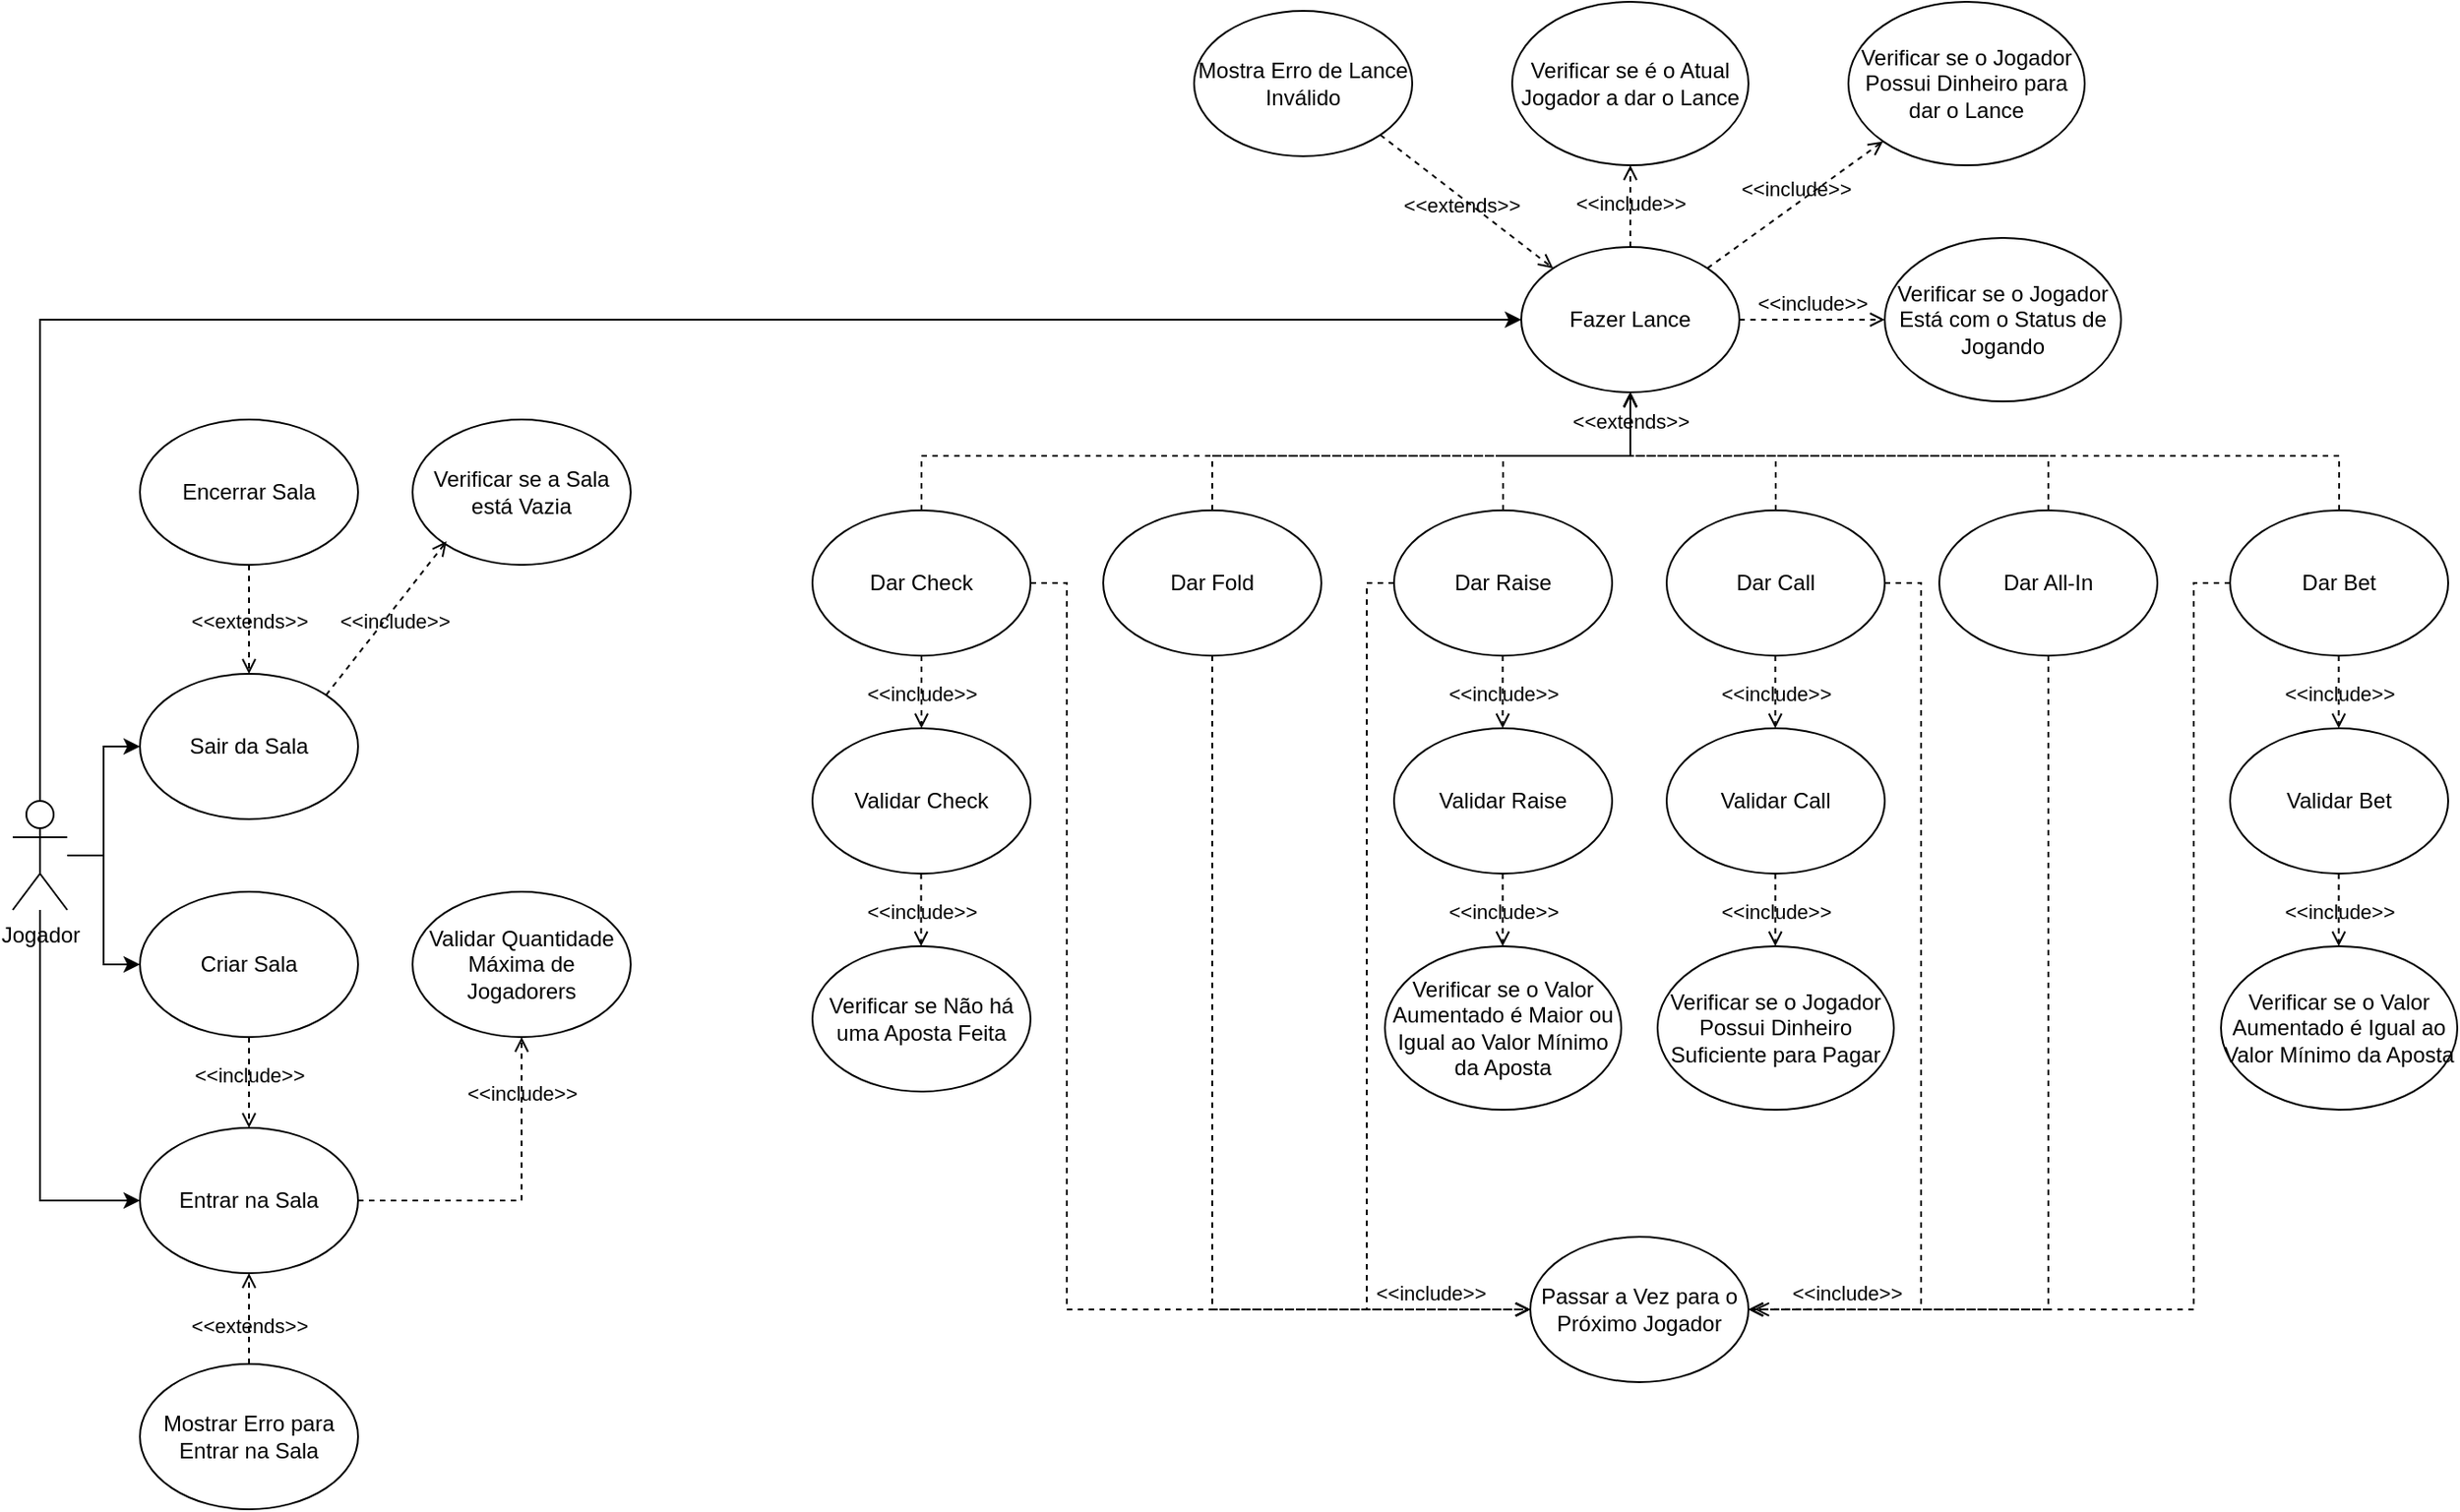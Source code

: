 <mxfile version="21.6.9" type="github">
  <diagram name="Page-1" id="rut9_6CQOEPtHjp8Rf0L">
    <mxGraphModel dx="976" dy="1559" grid="1" gridSize="10" guides="1" tooltips="1" connect="1" arrows="1" fold="1" page="1" pageScale="1" pageWidth="850" pageHeight="1100" math="0" shadow="0">
      <root>
        <mxCell id="0" />
        <mxCell id="1" parent="0" />
        <mxCell id="spJ10TGmZAzzF4JB76id-32" style="edgeStyle=orthogonalEdgeStyle;rounded=0;orthogonalLoop=1;jettySize=auto;html=1;" edge="1" parent="1" source="spJ10TGmZAzzF4JB76id-1" target="spJ10TGmZAzzF4JB76id-4">
          <mxGeometry relative="1" as="geometry" />
        </mxCell>
        <mxCell id="spJ10TGmZAzzF4JB76id-33" style="edgeStyle=orthogonalEdgeStyle;rounded=0;orthogonalLoop=1;jettySize=auto;html=1;entryX=0;entryY=0.5;entryDx=0;entryDy=0;" edge="1" parent="1" source="spJ10TGmZAzzF4JB76id-1" target="spJ10TGmZAzzF4JB76id-3">
          <mxGeometry relative="1" as="geometry" />
        </mxCell>
        <mxCell id="spJ10TGmZAzzF4JB76id-34" style="edgeStyle=orthogonalEdgeStyle;rounded=0;orthogonalLoop=1;jettySize=auto;html=1;entryX=0;entryY=0.5;entryDx=0;entryDy=0;" edge="1" parent="1" source="spJ10TGmZAzzF4JB76id-1" target="spJ10TGmZAzzF4JB76id-2">
          <mxGeometry relative="1" as="geometry">
            <Array as="points">
              <mxPoint x="85" y="530" />
            </Array>
          </mxGeometry>
        </mxCell>
        <mxCell id="spJ10TGmZAzzF4JB76id-35" style="edgeStyle=orthogonalEdgeStyle;rounded=0;orthogonalLoop=1;jettySize=auto;html=1;entryX=0;entryY=0.5;entryDx=0;entryDy=0;" edge="1" parent="1" source="spJ10TGmZAzzF4JB76id-1" target="spJ10TGmZAzzF4JB76id-5">
          <mxGeometry relative="1" as="geometry">
            <Array as="points">
              <mxPoint x="85" y="45" />
            </Array>
          </mxGeometry>
        </mxCell>
        <mxCell id="spJ10TGmZAzzF4JB76id-1" value="Jogador&lt;br&gt;" style="shape=umlActor;verticalLabelPosition=bottom;verticalAlign=top;html=1;outlineConnect=0;" vertex="1" parent="1">
          <mxGeometry x="70" y="310" width="30" height="60" as="geometry" />
        </mxCell>
        <mxCell id="spJ10TGmZAzzF4JB76id-2" value="Entrar na Sala" style="ellipse;whiteSpace=wrap;html=1;" vertex="1" parent="1">
          <mxGeometry x="140" y="490" width="120" height="80" as="geometry" />
        </mxCell>
        <mxCell id="spJ10TGmZAzzF4JB76id-3" value="Sair da Sala" style="ellipse;whiteSpace=wrap;html=1;" vertex="1" parent="1">
          <mxGeometry x="140" y="240" width="120" height="80" as="geometry" />
        </mxCell>
        <mxCell id="spJ10TGmZAzzF4JB76id-4" value="Criar Sala" style="ellipse;whiteSpace=wrap;html=1;" vertex="1" parent="1">
          <mxGeometry x="140" y="360" width="120" height="80" as="geometry" />
        </mxCell>
        <mxCell id="spJ10TGmZAzzF4JB76id-5" value="Fazer Lance" style="ellipse;whiteSpace=wrap;html=1;" vertex="1" parent="1">
          <mxGeometry x="900" y="5" width="120" height="80" as="geometry" />
        </mxCell>
        <mxCell id="spJ10TGmZAzzF4JB76id-7" value="Encerrar Sala" style="ellipse;whiteSpace=wrap;html=1;" vertex="1" parent="1">
          <mxGeometry x="140" y="100" width="120" height="80" as="geometry" />
        </mxCell>
        <mxCell id="spJ10TGmZAzzF4JB76id-10" value="Verificar se a Sala está Vazia" style="ellipse;whiteSpace=wrap;html=1;" vertex="1" parent="1">
          <mxGeometry x="290" y="100" width="120" height="80" as="geometry" />
        </mxCell>
        <mxCell id="spJ10TGmZAzzF4JB76id-11" value="Validar Quantidade Máxima de Jogadorers" style="ellipse;whiteSpace=wrap;html=1;" vertex="1" parent="1">
          <mxGeometry x="290" y="360" width="120" height="80" as="geometry" />
        </mxCell>
        <mxCell id="spJ10TGmZAzzF4JB76id-12" value="Mostrar Erro para Entrar na Sala" style="ellipse;whiteSpace=wrap;html=1;" vertex="1" parent="1">
          <mxGeometry x="140" y="620" width="120" height="80" as="geometry" />
        </mxCell>
        <mxCell id="spJ10TGmZAzzF4JB76id-13" value="Mostra Erro de Lance Inválido" style="ellipse;whiteSpace=wrap;html=1;" vertex="1" parent="1">
          <mxGeometry x="720" y="-125" width="120" height="80" as="geometry" />
        </mxCell>
        <mxCell id="spJ10TGmZAzzF4JB76id-14" value="Verificar se é o Atual Jogador a dar o Lance" style="ellipse;whiteSpace=wrap;html=1;" vertex="1" parent="1">
          <mxGeometry x="895" y="-130" width="130" height="90" as="geometry" />
        </mxCell>
        <mxCell id="spJ10TGmZAzzF4JB76id-15" value="Verificar se o Jogador Possui Dinheiro para dar o Lance" style="ellipse;whiteSpace=wrap;html=1;" vertex="1" parent="1">
          <mxGeometry x="1080" y="-130" width="130" height="90" as="geometry" />
        </mxCell>
        <mxCell id="spJ10TGmZAzzF4JB76id-16" value="Verificar se o Jogador Está com o Status de Jogando" style="ellipse;whiteSpace=wrap;html=1;" vertex="1" parent="1">
          <mxGeometry x="1100" width="130" height="90" as="geometry" />
        </mxCell>
        <mxCell id="spJ10TGmZAzzF4JB76id-17" value="Dar Check" style="ellipse;whiteSpace=wrap;html=1;" vertex="1" parent="1">
          <mxGeometry x="510" y="150" width="120" height="80" as="geometry" />
        </mxCell>
        <mxCell id="spJ10TGmZAzzF4JB76id-18" value="Dar Fold" style="ellipse;whiteSpace=wrap;html=1;" vertex="1" parent="1">
          <mxGeometry x="670" y="150" width="120" height="80" as="geometry" />
        </mxCell>
        <mxCell id="spJ10TGmZAzzF4JB76id-19" value="Dar Raise" style="ellipse;whiteSpace=wrap;html=1;" vertex="1" parent="1">
          <mxGeometry x="830" y="150" width="120" height="80" as="geometry" />
        </mxCell>
        <mxCell id="spJ10TGmZAzzF4JB76id-20" value="Dar Call" style="ellipse;whiteSpace=wrap;html=1;" vertex="1" parent="1">
          <mxGeometry x="980" y="150" width="120" height="80" as="geometry" />
        </mxCell>
        <mxCell id="spJ10TGmZAzzF4JB76id-21" value="Dar All-In" style="ellipse;whiteSpace=wrap;html=1;" vertex="1" parent="1">
          <mxGeometry x="1130" y="150" width="120" height="80" as="geometry" />
        </mxCell>
        <mxCell id="spJ10TGmZAzzF4JB76id-22" value="Dar Bet" style="ellipse;whiteSpace=wrap;html=1;" vertex="1" parent="1">
          <mxGeometry x="1290" y="150" width="120" height="80" as="geometry" />
        </mxCell>
        <mxCell id="spJ10TGmZAzzF4JB76id-23" value="Validar Check" style="ellipse;whiteSpace=wrap;html=1;" vertex="1" parent="1">
          <mxGeometry x="510" y="270" width="120" height="80" as="geometry" />
        </mxCell>
        <mxCell id="spJ10TGmZAzzF4JB76id-24" value="Validar Raise" style="ellipse;whiteSpace=wrap;html=1;" vertex="1" parent="1">
          <mxGeometry x="830" y="270" width="120" height="80" as="geometry" />
        </mxCell>
        <mxCell id="spJ10TGmZAzzF4JB76id-25" value="Verificar se Não há uma Aposta Feita" style="ellipse;whiteSpace=wrap;html=1;" vertex="1" parent="1">
          <mxGeometry x="510" y="390" width="120" height="80" as="geometry" />
        </mxCell>
        <mxCell id="spJ10TGmZAzzF4JB76id-26" value="Verificar se o Valor Aumentado é Maior ou Igual ao Valor Mínimo da Aposta" style="ellipse;whiteSpace=wrap;html=1;" vertex="1" parent="1">
          <mxGeometry x="825" y="390" width="130" height="90" as="geometry" />
        </mxCell>
        <mxCell id="spJ10TGmZAzzF4JB76id-27" value="Validar Call" style="ellipse;whiteSpace=wrap;html=1;" vertex="1" parent="1">
          <mxGeometry x="980" y="270" width="120" height="80" as="geometry" />
        </mxCell>
        <mxCell id="spJ10TGmZAzzF4JB76id-28" value="Verificar se o Jogador Possui Dinheiro Suficiente para Pagar" style="ellipse;whiteSpace=wrap;html=1;" vertex="1" parent="1">
          <mxGeometry x="975" y="390" width="130" height="90" as="geometry" />
        </mxCell>
        <mxCell id="spJ10TGmZAzzF4JB76id-29" value="Validar Bet" style="ellipse;whiteSpace=wrap;html=1;" vertex="1" parent="1">
          <mxGeometry x="1290" y="270" width="120" height="80" as="geometry" />
        </mxCell>
        <mxCell id="spJ10TGmZAzzF4JB76id-30" value="Verificar se o Valor Aumentado é Igual ao Valor Mínimo da Aposta" style="ellipse;whiteSpace=wrap;html=1;" vertex="1" parent="1">
          <mxGeometry x="1285" y="390" width="130" height="90" as="geometry" />
        </mxCell>
        <mxCell id="spJ10TGmZAzzF4JB76id-31" value="Passar a Vez para o Próximo Jogador" style="ellipse;whiteSpace=wrap;html=1;" vertex="1" parent="1">
          <mxGeometry x="905" y="550" width="120" height="80" as="geometry" />
        </mxCell>
        <mxCell id="spJ10TGmZAzzF4JB76id-47" value="&amp;lt;&amp;lt;extends&amp;gt;&amp;gt;" style="html=1;verticalAlign=bottom;labelBackgroundColor=none;endArrow=open;endFill=0;dashed=1;rounded=0;exitX=0.5;exitY=1;exitDx=0;exitDy=0;entryX=0.5;entryY=0;entryDx=0;entryDy=0;" edge="1" parent="1" source="spJ10TGmZAzzF4JB76id-7" target="spJ10TGmZAzzF4JB76id-3">
          <mxGeometry x="0.333" width="160" relative="1" as="geometry">
            <mxPoint x="220" y="230" as="sourcePoint" />
            <mxPoint x="380" y="230" as="targetPoint" />
            <mxPoint as="offset" />
          </mxGeometry>
        </mxCell>
        <mxCell id="spJ10TGmZAzzF4JB76id-49" value="&amp;lt;&amp;lt;extends&amp;gt;&amp;gt;" style="html=1;verticalAlign=bottom;labelBackgroundColor=none;endArrow=open;endFill=0;dashed=1;rounded=0;exitX=0.5;exitY=0;exitDx=0;exitDy=0;" edge="1" parent="1" source="spJ10TGmZAzzF4JB76id-12" target="spJ10TGmZAzzF4JB76id-2">
          <mxGeometry x="-0.5" width="160" relative="1" as="geometry">
            <mxPoint x="345" y="550.0" as="sourcePoint" />
            <mxPoint x="505" y="550.0" as="targetPoint" />
            <mxPoint as="offset" />
          </mxGeometry>
        </mxCell>
        <mxCell id="spJ10TGmZAzzF4JB76id-50" value="&amp;lt;&amp;lt;include&amp;gt;&amp;gt;" style="html=1;verticalAlign=bottom;labelBackgroundColor=none;endArrow=open;endFill=0;dashed=1;rounded=0;exitX=0.5;exitY=1;exitDx=0;exitDy=0;" edge="1" parent="1" source="spJ10TGmZAzzF4JB76id-4" target="spJ10TGmZAzzF4JB76id-2">
          <mxGeometry x="0.2" width="160" relative="1" as="geometry">
            <mxPoint x="290" y="480.0" as="sourcePoint" />
            <mxPoint x="450" y="480.0" as="targetPoint" />
            <mxPoint as="offset" />
          </mxGeometry>
        </mxCell>
        <mxCell id="spJ10TGmZAzzF4JB76id-53" value="&amp;lt;&amp;lt;include&amp;gt;&amp;gt;" style="html=1;verticalAlign=bottom;labelBackgroundColor=none;endArrow=open;endFill=0;dashed=1;rounded=0;exitX=1;exitY=0.5;exitDx=0;exitDy=0;entryX=0.5;entryY=1;entryDx=0;entryDy=0;" edge="1" parent="1" source="spJ10TGmZAzzF4JB76id-2" target="spJ10TGmZAzzF4JB76id-11">
          <mxGeometry x="0.556" width="160" relative="1" as="geometry">
            <mxPoint x="210" y="450" as="sourcePoint" />
            <mxPoint x="210" y="500" as="targetPoint" />
            <mxPoint as="offset" />
            <Array as="points">
              <mxPoint x="350" y="530" />
            </Array>
          </mxGeometry>
        </mxCell>
        <mxCell id="spJ10TGmZAzzF4JB76id-55" value="&amp;lt;&amp;lt;extends&amp;gt;&amp;gt;" style="html=1;verticalAlign=bottom;labelBackgroundColor=none;endArrow=open;endFill=0;dashed=1;rounded=0;entryX=0;entryY=0;entryDx=0;entryDy=0;exitX=1;exitY=1;exitDx=0;exitDy=0;" edge="1" parent="1" source="spJ10TGmZAzzF4JB76id-13" target="spJ10TGmZAzzF4JB76id-5">
          <mxGeometry x="0.075" y="-10" width="160" relative="1" as="geometry">
            <mxPoint x="780" y="-40" as="sourcePoint" />
            <mxPoint x="860" y="-10" as="targetPoint" />
            <mxPoint as="offset" />
          </mxGeometry>
        </mxCell>
        <mxCell id="spJ10TGmZAzzF4JB76id-56" value="&amp;lt;&amp;lt;include&amp;gt;&amp;gt;" style="html=1;verticalAlign=bottom;labelBackgroundColor=none;endArrow=open;endFill=0;dashed=1;rounded=0;exitX=0.5;exitY=0;exitDx=0;exitDy=0;" edge="1" parent="1" source="spJ10TGmZAzzF4JB76id-5" target="spJ10TGmZAzzF4JB76id-14">
          <mxGeometry x="-0.333" width="160" relative="1" as="geometry">
            <mxPoint x="980" y="40.0" as="sourcePoint" />
            <mxPoint x="1140" y="40.0" as="targetPoint" />
            <mxPoint as="offset" />
          </mxGeometry>
        </mxCell>
        <mxCell id="spJ10TGmZAzzF4JB76id-57" value="&amp;lt;&amp;lt;include&amp;gt;&amp;gt;" style="html=1;verticalAlign=bottom;labelBackgroundColor=none;endArrow=open;endFill=0;dashed=1;rounded=0;exitX=1;exitY=0.5;exitDx=0;exitDy=0;entryX=0;entryY=0.5;entryDx=0;entryDy=0;" edge="1" parent="1" source="spJ10TGmZAzzF4JB76id-5" target="spJ10TGmZAzzF4JB76id-16">
          <mxGeometry width="160" relative="1" as="geometry">
            <mxPoint x="980" y="40.0" as="sourcePoint" />
            <mxPoint x="1080" y="45" as="targetPoint" />
            <mxPoint as="offset" />
          </mxGeometry>
        </mxCell>
        <mxCell id="spJ10TGmZAzzF4JB76id-59" value="&amp;lt;&amp;lt;include&amp;gt;&amp;gt;" style="html=1;verticalAlign=bottom;labelBackgroundColor=none;endArrow=open;endFill=0;dashed=1;rounded=0;exitX=1;exitY=0;exitDx=0;exitDy=0;entryX=0;entryY=1;entryDx=0;entryDy=0;" edge="1" parent="1" source="spJ10TGmZAzzF4JB76id-5" target="spJ10TGmZAzzF4JB76id-15">
          <mxGeometry width="160" relative="1" as="geometry">
            <mxPoint x="980" y="40.0" as="sourcePoint" />
            <mxPoint x="1140" y="40.0" as="targetPoint" />
          </mxGeometry>
        </mxCell>
        <mxCell id="spJ10TGmZAzzF4JB76id-60" value="&amp;lt;&amp;lt;include&amp;gt;&amp;gt;" style="html=1;verticalAlign=bottom;labelBackgroundColor=none;endArrow=open;endFill=0;dashed=1;rounded=0;entryX=0.156;entryY=0.838;entryDx=0;entryDy=0;entryPerimeter=0;exitX=1;exitY=0;exitDx=0;exitDy=0;" edge="1" parent="1" source="spJ10TGmZAzzF4JB76id-3" target="spJ10TGmZAzzF4JB76id-10">
          <mxGeometry x="-0.105" y="-10" width="160" relative="1" as="geometry">
            <mxPoint x="200" y="210.0" as="sourcePoint" />
            <mxPoint x="360" y="210.0" as="targetPoint" />
            <mxPoint as="offset" />
          </mxGeometry>
        </mxCell>
        <mxCell id="spJ10TGmZAzzF4JB76id-74" value="" style="html=1;verticalAlign=bottom;labelBackgroundColor=none;endArrow=open;endFill=0;dashed=1;rounded=0;exitX=0.5;exitY=0;exitDx=0;exitDy=0;entryX=0.5;entryY=1;entryDx=0;entryDy=0;" edge="1" parent="1" source="spJ10TGmZAzzF4JB76id-17" target="spJ10TGmZAzzF4JB76id-5">
          <mxGeometry width="160" relative="1" as="geometry">
            <mxPoint x="460" y="140" as="sourcePoint" />
            <mxPoint x="960" y="90" as="targetPoint" />
            <Array as="points">
              <mxPoint x="570" y="120" />
              <mxPoint x="960" y="120" />
            </Array>
          </mxGeometry>
        </mxCell>
        <mxCell id="spJ10TGmZAzzF4JB76id-75" value="" style="html=1;verticalAlign=bottom;labelBackgroundColor=none;endArrow=open;endFill=0;dashed=1;rounded=0;exitX=0.5;exitY=0;exitDx=0;exitDy=0;entryX=0.5;entryY=1;entryDx=0;entryDy=0;" edge="1" parent="1" source="spJ10TGmZAzzF4JB76id-18" target="spJ10TGmZAzzF4JB76id-5">
          <mxGeometry width="160" relative="1" as="geometry">
            <mxPoint x="580" y="160" as="sourcePoint" />
            <mxPoint x="950" y="90" as="targetPoint" />
            <Array as="points">
              <mxPoint x="730" y="120" />
              <mxPoint x="960" y="120" />
            </Array>
          </mxGeometry>
        </mxCell>
        <mxCell id="spJ10TGmZAzzF4JB76id-76" value="" style="html=1;verticalAlign=bottom;labelBackgroundColor=none;endArrow=open;endFill=0;dashed=1;rounded=0;exitX=0.5;exitY=0;exitDx=0;exitDy=0;entryX=0.5;entryY=1;entryDx=0;entryDy=0;" edge="1" parent="1" source="spJ10TGmZAzzF4JB76id-19" target="spJ10TGmZAzzF4JB76id-5">
          <mxGeometry width="160" relative="1" as="geometry">
            <mxPoint x="740" y="160" as="sourcePoint" />
            <mxPoint x="968" y="94" as="targetPoint" />
            <Array as="points">
              <mxPoint x="890" y="120" />
              <mxPoint x="960" y="120" />
            </Array>
          </mxGeometry>
        </mxCell>
        <mxCell id="spJ10TGmZAzzF4JB76id-78" value="&amp;lt;&amp;lt;extends&amp;gt;&amp;gt;" style="html=1;verticalAlign=bottom;labelBackgroundColor=none;endArrow=open;endFill=0;dashed=1;rounded=0;exitX=0.5;exitY=0;exitDx=0;exitDy=0;entryX=0.5;entryY=1;entryDx=0;entryDy=0;" edge="1" parent="1" source="spJ10TGmZAzzF4JB76id-20" target="spJ10TGmZAzzF4JB76id-5">
          <mxGeometry x="0.655" width="160" relative="1" as="geometry">
            <mxPoint x="900" y="160" as="sourcePoint" />
            <mxPoint x="960" y="80" as="targetPoint" />
            <Array as="points">
              <mxPoint x="1040" y="120" />
              <mxPoint x="960" y="120" />
            </Array>
            <mxPoint as="offset" />
          </mxGeometry>
        </mxCell>
        <mxCell id="spJ10TGmZAzzF4JB76id-79" value="" style="html=1;verticalAlign=bottom;labelBackgroundColor=none;endArrow=open;endFill=0;dashed=1;rounded=0;exitX=0.5;exitY=0;exitDx=0;exitDy=0;entryX=0.5;entryY=1;entryDx=0;entryDy=0;" edge="1" parent="1" source="spJ10TGmZAzzF4JB76id-21" target="spJ10TGmZAzzF4JB76id-5">
          <mxGeometry x="0.001" width="160" relative="1" as="geometry">
            <mxPoint x="1090" y="140" as="sourcePoint" />
            <mxPoint x="960" y="90" as="targetPoint" />
            <Array as="points">
              <mxPoint x="1190" y="120" />
              <mxPoint x="960" y="120" />
            </Array>
            <mxPoint as="offset" />
          </mxGeometry>
        </mxCell>
        <mxCell id="spJ10TGmZAzzF4JB76id-80" value="" style="html=1;verticalAlign=bottom;labelBackgroundColor=none;endArrow=open;endFill=0;dashed=1;rounded=0;entryX=0.5;entryY=1;entryDx=0;entryDy=0;exitX=0.5;exitY=0;exitDx=0;exitDy=0;" edge="1" parent="1" source="spJ10TGmZAzzF4JB76id-22" target="spJ10TGmZAzzF4JB76id-5">
          <mxGeometry width="160" relative="1" as="geometry">
            <mxPoint x="1200" y="150" as="sourcePoint" />
            <mxPoint x="967" y="86" as="targetPoint" />
            <Array as="points">
              <mxPoint x="1350" y="120" />
              <mxPoint x="960" y="120" />
            </Array>
          </mxGeometry>
        </mxCell>
        <mxCell id="spJ10TGmZAzzF4JB76id-85" value="&amp;lt;&amp;lt;include&amp;gt;&amp;gt;" style="html=1;verticalAlign=bottom;labelBackgroundColor=none;endArrow=open;endFill=0;dashed=1;rounded=0;exitX=0.5;exitY=1;exitDx=0;exitDy=0;" edge="1" parent="1" source="spJ10TGmZAzzF4JB76id-17" target="spJ10TGmZAzzF4JB76id-23">
          <mxGeometry x="0.5" width="160" relative="1" as="geometry">
            <mxPoint x="870" y="260" as="sourcePoint" />
            <mxPoint x="1030" y="260" as="targetPoint" />
            <mxPoint as="offset" />
          </mxGeometry>
        </mxCell>
        <mxCell id="spJ10TGmZAzzF4JB76id-86" value="&amp;lt;&amp;lt;include&amp;gt;&amp;gt;" style="html=1;verticalAlign=bottom;labelBackgroundColor=none;endArrow=open;endFill=0;dashed=1;rounded=0;exitX=0.5;exitY=1;exitDx=0;exitDy=0;" edge="1" parent="1">
          <mxGeometry x="0.5" width="160" relative="1" as="geometry">
            <mxPoint x="889.78" y="230" as="sourcePoint" />
            <mxPoint x="889.78" y="270" as="targetPoint" />
            <mxPoint as="offset" />
          </mxGeometry>
        </mxCell>
        <mxCell id="spJ10TGmZAzzF4JB76id-87" value="&amp;lt;&amp;lt;include&amp;gt;&amp;gt;" style="html=1;verticalAlign=bottom;labelBackgroundColor=none;endArrow=open;endFill=0;dashed=1;rounded=0;exitX=0.5;exitY=1;exitDx=0;exitDy=0;" edge="1" parent="1">
          <mxGeometry x="0.5" width="160" relative="1" as="geometry">
            <mxPoint x="1039.78" y="230" as="sourcePoint" />
            <mxPoint x="1039.78" y="270" as="targetPoint" />
            <mxPoint as="offset" />
          </mxGeometry>
        </mxCell>
        <mxCell id="spJ10TGmZAzzF4JB76id-88" value="&amp;lt;&amp;lt;include&amp;gt;&amp;gt;" style="html=1;verticalAlign=bottom;labelBackgroundColor=none;endArrow=open;endFill=0;dashed=1;rounded=0;exitX=0.5;exitY=1;exitDx=0;exitDy=0;" edge="1" parent="1">
          <mxGeometry x="0.5" width="160" relative="1" as="geometry">
            <mxPoint x="1349.78" y="230" as="sourcePoint" />
            <mxPoint x="1349.78" y="270" as="targetPoint" />
            <mxPoint as="offset" />
          </mxGeometry>
        </mxCell>
        <mxCell id="spJ10TGmZAzzF4JB76id-89" value="&amp;lt;&amp;lt;include&amp;gt;&amp;gt;" style="html=1;verticalAlign=bottom;labelBackgroundColor=none;endArrow=open;endFill=0;dashed=1;rounded=0;exitX=0.5;exitY=1;exitDx=0;exitDy=0;" edge="1" parent="1">
          <mxGeometry x="0.5" width="160" relative="1" as="geometry">
            <mxPoint x="569.79" y="350" as="sourcePoint" />
            <mxPoint x="569.79" y="390" as="targetPoint" />
            <mxPoint as="offset" />
          </mxGeometry>
        </mxCell>
        <mxCell id="spJ10TGmZAzzF4JB76id-90" value="&amp;lt;&amp;lt;include&amp;gt;&amp;gt;" style="html=1;verticalAlign=bottom;labelBackgroundColor=none;endArrow=open;endFill=0;dashed=1;rounded=0;exitX=0.5;exitY=1;exitDx=0;exitDy=0;" edge="1" parent="1">
          <mxGeometry x="0.5" width="160" relative="1" as="geometry">
            <mxPoint x="889.79" y="350" as="sourcePoint" />
            <mxPoint x="889.79" y="390" as="targetPoint" />
            <mxPoint as="offset" />
          </mxGeometry>
        </mxCell>
        <mxCell id="spJ10TGmZAzzF4JB76id-92" value="&amp;lt;&amp;lt;include&amp;gt;&amp;gt;" style="html=1;verticalAlign=bottom;labelBackgroundColor=none;endArrow=open;endFill=0;dashed=1;rounded=0;exitX=0.5;exitY=1;exitDx=0;exitDy=0;" edge="1" parent="1">
          <mxGeometry x="0.5" width="160" relative="1" as="geometry">
            <mxPoint x="1039.79" y="350" as="sourcePoint" />
            <mxPoint x="1039.79" y="390" as="targetPoint" />
            <mxPoint as="offset" />
          </mxGeometry>
        </mxCell>
        <mxCell id="spJ10TGmZAzzF4JB76id-93" value="&amp;lt;&amp;lt;include&amp;gt;&amp;gt;" style="html=1;verticalAlign=bottom;labelBackgroundColor=none;endArrow=open;endFill=0;dashed=1;rounded=0;exitX=0.5;exitY=1;exitDx=0;exitDy=0;" edge="1" parent="1">
          <mxGeometry x="0.5" width="160" relative="1" as="geometry">
            <mxPoint x="1349.79" y="350" as="sourcePoint" />
            <mxPoint x="1349.79" y="390" as="targetPoint" />
            <mxPoint as="offset" />
          </mxGeometry>
        </mxCell>
        <mxCell id="spJ10TGmZAzzF4JB76id-94" value="&amp;lt;&amp;lt;include&amp;gt;&amp;gt;" style="html=1;verticalAlign=bottom;labelBackgroundColor=none;endArrow=open;endFill=0;dashed=1;rounded=0;entryX=0;entryY=0.5;entryDx=0;entryDy=0;" edge="1" parent="1" source="spJ10TGmZAzzF4JB76id-18" target="spJ10TGmZAzzF4JB76id-31">
          <mxGeometry x="0.794" width="160" relative="1" as="geometry">
            <mxPoint x="950" y="380.0" as="sourcePoint" />
            <mxPoint x="1110" y="380.0" as="targetPoint" />
            <Array as="points">
              <mxPoint x="730" y="590" />
            </Array>
            <mxPoint as="offset" />
          </mxGeometry>
        </mxCell>
        <mxCell id="spJ10TGmZAzzF4JB76id-96" value="" style="html=1;verticalAlign=bottom;labelBackgroundColor=none;endArrow=open;endFill=0;dashed=1;rounded=0;exitX=1;exitY=0.5;exitDx=0;exitDy=0;entryX=0;entryY=0.5;entryDx=0;entryDy=0;" edge="1" parent="1" source="spJ10TGmZAzzF4JB76id-17" target="spJ10TGmZAzzF4JB76id-31">
          <mxGeometry width="160" relative="1" as="geometry">
            <mxPoint x="740" y="240" as="sourcePoint" />
            <mxPoint x="900" y="590" as="targetPoint" />
            <Array as="points">
              <mxPoint x="650" y="190" />
              <mxPoint x="650" y="590" />
            </Array>
          </mxGeometry>
        </mxCell>
        <mxCell id="spJ10TGmZAzzF4JB76id-97" value="&amp;lt;&amp;lt;include&amp;gt;&amp;gt;" style="html=1;verticalAlign=bottom;labelBackgroundColor=none;endArrow=open;endFill=0;dashed=1;rounded=0;entryX=1;entryY=0.5;entryDx=0;entryDy=0;exitX=0.5;exitY=1;exitDx=0;exitDy=0;" edge="1" parent="1" source="spJ10TGmZAzzF4JB76id-21" target="spJ10TGmZAzzF4JB76id-31">
          <mxGeometry x="0.794" width="160" relative="1" as="geometry">
            <mxPoint x="740" y="240" as="sourcePoint" />
            <mxPoint x="915" y="600" as="targetPoint" />
            <Array as="points">
              <mxPoint x="1190" y="590" />
            </Array>
            <mxPoint as="offset" />
          </mxGeometry>
        </mxCell>
        <mxCell id="spJ10TGmZAzzF4JB76id-98" value="" style="html=1;verticalAlign=bottom;labelBackgroundColor=none;endArrow=open;endFill=0;dashed=1;rounded=0;exitX=0;exitY=0.5;exitDx=0;exitDy=0;entryX=1.027;entryY=0.499;entryDx=0;entryDy=0;entryPerimeter=0;" edge="1" parent="1" source="spJ10TGmZAzzF4JB76id-22" target="spJ10TGmZAzzF4JB76id-31">
          <mxGeometry width="160" relative="1" as="geometry">
            <mxPoint x="640" y="200" as="sourcePoint" />
            <mxPoint x="915" y="600" as="targetPoint" />
            <Array as="points">
              <mxPoint x="1270" y="190" />
              <mxPoint x="1270" y="590" />
            </Array>
          </mxGeometry>
        </mxCell>
        <mxCell id="spJ10TGmZAzzF4JB76id-100" value="" style="html=1;verticalAlign=bottom;labelBackgroundColor=none;endArrow=open;endFill=0;dashed=1;rounded=0;exitX=1;exitY=0.5;exitDx=0;exitDy=0;entryX=1;entryY=0.5;entryDx=0;entryDy=0;" edge="1" parent="1" source="spJ10TGmZAzzF4JB76id-20" target="spJ10TGmZAzzF4JB76id-31">
          <mxGeometry width="160" relative="1" as="geometry">
            <mxPoint x="1300" y="200" as="sourcePoint" />
            <mxPoint x="1030" y="590" as="targetPoint" />
            <Array as="points">
              <mxPoint x="1120" y="190" />
              <mxPoint x="1120" y="590" />
            </Array>
          </mxGeometry>
        </mxCell>
        <mxCell id="spJ10TGmZAzzF4JB76id-102" value="" style="html=1;verticalAlign=bottom;labelBackgroundColor=none;endArrow=open;endFill=0;dashed=1;rounded=0;exitX=0;exitY=0.5;exitDx=0;exitDy=0;entryX=0;entryY=0.5;entryDx=0;entryDy=0;" edge="1" parent="1" source="spJ10TGmZAzzF4JB76id-19" target="spJ10TGmZAzzF4JB76id-31">
          <mxGeometry width="160" relative="1" as="geometry">
            <mxPoint x="795" y="190" as="sourcePoint" />
            <mxPoint x="900" y="590" as="targetPoint" />
            <Array as="points">
              <mxPoint x="815" y="190" />
              <mxPoint x="815" y="590" />
            </Array>
          </mxGeometry>
        </mxCell>
      </root>
    </mxGraphModel>
  </diagram>
</mxfile>
